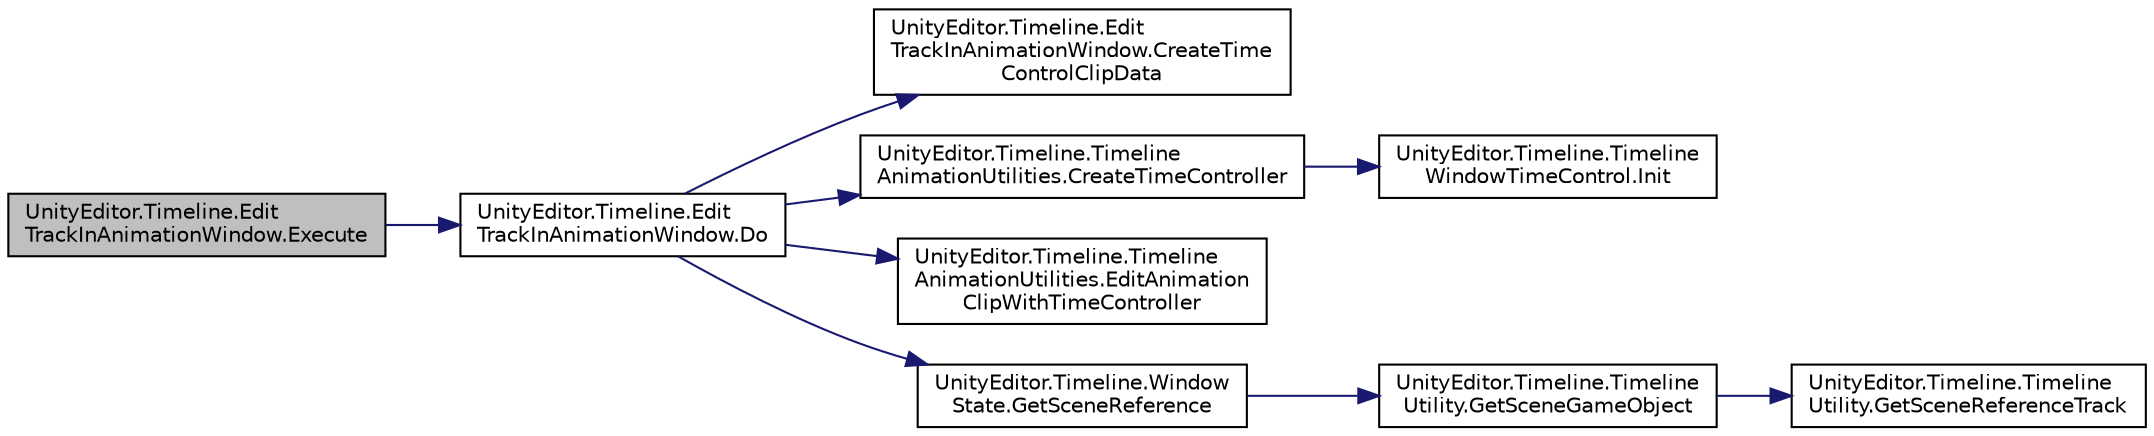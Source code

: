 digraph "UnityEditor.Timeline.EditTrackInAnimationWindow.Execute"
{
 // LATEX_PDF_SIZE
  edge [fontname="Helvetica",fontsize="10",labelfontname="Helvetica",labelfontsize="10"];
  node [fontname="Helvetica",fontsize="10",shape=record];
  rankdir="LR";
  Node1 [label="UnityEditor.Timeline.Edit\lTrackInAnimationWindow.Execute",height=0.2,width=0.4,color="black", fillcolor="grey75", style="filled", fontcolor="black",tooltip=" "];
  Node1 -> Node2 [color="midnightblue",fontsize="10",style="solid",fontname="Helvetica"];
  Node2 [label="UnityEditor.Timeline.Edit\lTrackInAnimationWindow.Do",height=0.2,width=0.4,color="black", fillcolor="white", style="filled",URL="$class_unity_editor_1_1_timeline_1_1_edit_track_in_animation_window.html#acf9a5e0f36bb4d60274a7ff77455e8f7",tooltip=" "];
  Node2 -> Node3 [color="midnightblue",fontsize="10",style="solid",fontname="Helvetica"];
  Node3 [label="UnityEditor.Timeline.Edit\lTrackInAnimationWindow.CreateTime\lControlClipData",height=0.2,width=0.4,color="black", fillcolor="white", style="filled",URL="$class_unity_editor_1_1_timeline_1_1_edit_track_in_animation_window.html#a406a67d77c2489e877b5370b65249fd6",tooltip=" "];
  Node2 -> Node4 [color="midnightblue",fontsize="10",style="solid",fontname="Helvetica"];
  Node4 [label="UnityEditor.Timeline.Timeline\lAnimationUtilities.CreateTimeController",height=0.2,width=0.4,color="black", fillcolor="white", style="filled",URL="$class_unity_editor_1_1_timeline_1_1_timeline_animation_utilities.html#afb11e608598e6b2f831459a045c46d54",tooltip=" "];
  Node4 -> Node5 [color="midnightblue",fontsize="10",style="solid",fontname="Helvetica"];
  Node5 [label="UnityEditor.Timeline.Timeline\lWindowTimeControl.Init",height=0.2,width=0.4,color="black", fillcolor="white", style="filled",URL="$class_unity_editor_1_1_timeline_1_1_timeline_window_time_control.html#a03d793fa0b51d708b208b40373a8cabe",tooltip=" "];
  Node2 -> Node6 [color="midnightblue",fontsize="10",style="solid",fontname="Helvetica"];
  Node6 [label="UnityEditor.Timeline.Timeline\lAnimationUtilities.EditAnimation\lClipWithTimeController",height=0.2,width=0.4,color="black", fillcolor="white", style="filled",URL="$class_unity_editor_1_1_timeline_1_1_timeline_animation_utilities.html#a5b3c7d6e4ba1c8e675ea5b362a099bd2",tooltip=" "];
  Node2 -> Node7 [color="midnightblue",fontsize="10",style="solid",fontname="Helvetica"];
  Node7 [label="UnityEditor.Timeline.Window\lState.GetSceneReference",height=0.2,width=0.4,color="black", fillcolor="white", style="filled",URL="$class_unity_editor_1_1_timeline_1_1_window_state.html#a3c034ec5c009f56975135e6b7815193f",tooltip=" "];
  Node7 -> Node8 [color="midnightblue",fontsize="10",style="solid",fontname="Helvetica"];
  Node8 [label="UnityEditor.Timeline.Timeline\lUtility.GetSceneGameObject",height=0.2,width=0.4,color="black", fillcolor="white", style="filled",URL="$class_unity_editor_1_1_timeline_1_1_timeline_utility.html#afda348f13d0b24ba875042746d02ebfa",tooltip=" "];
  Node8 -> Node9 [color="midnightblue",fontsize="10",style="solid",fontname="Helvetica"];
  Node9 [label="UnityEditor.Timeline.Timeline\lUtility.GetSceneReferenceTrack",height=0.2,width=0.4,color="black", fillcolor="white", style="filled",URL="$class_unity_editor_1_1_timeline_1_1_timeline_utility.html#a7bd94e0bdc5ef28f8c7922386967d1e7",tooltip=" "];
}
